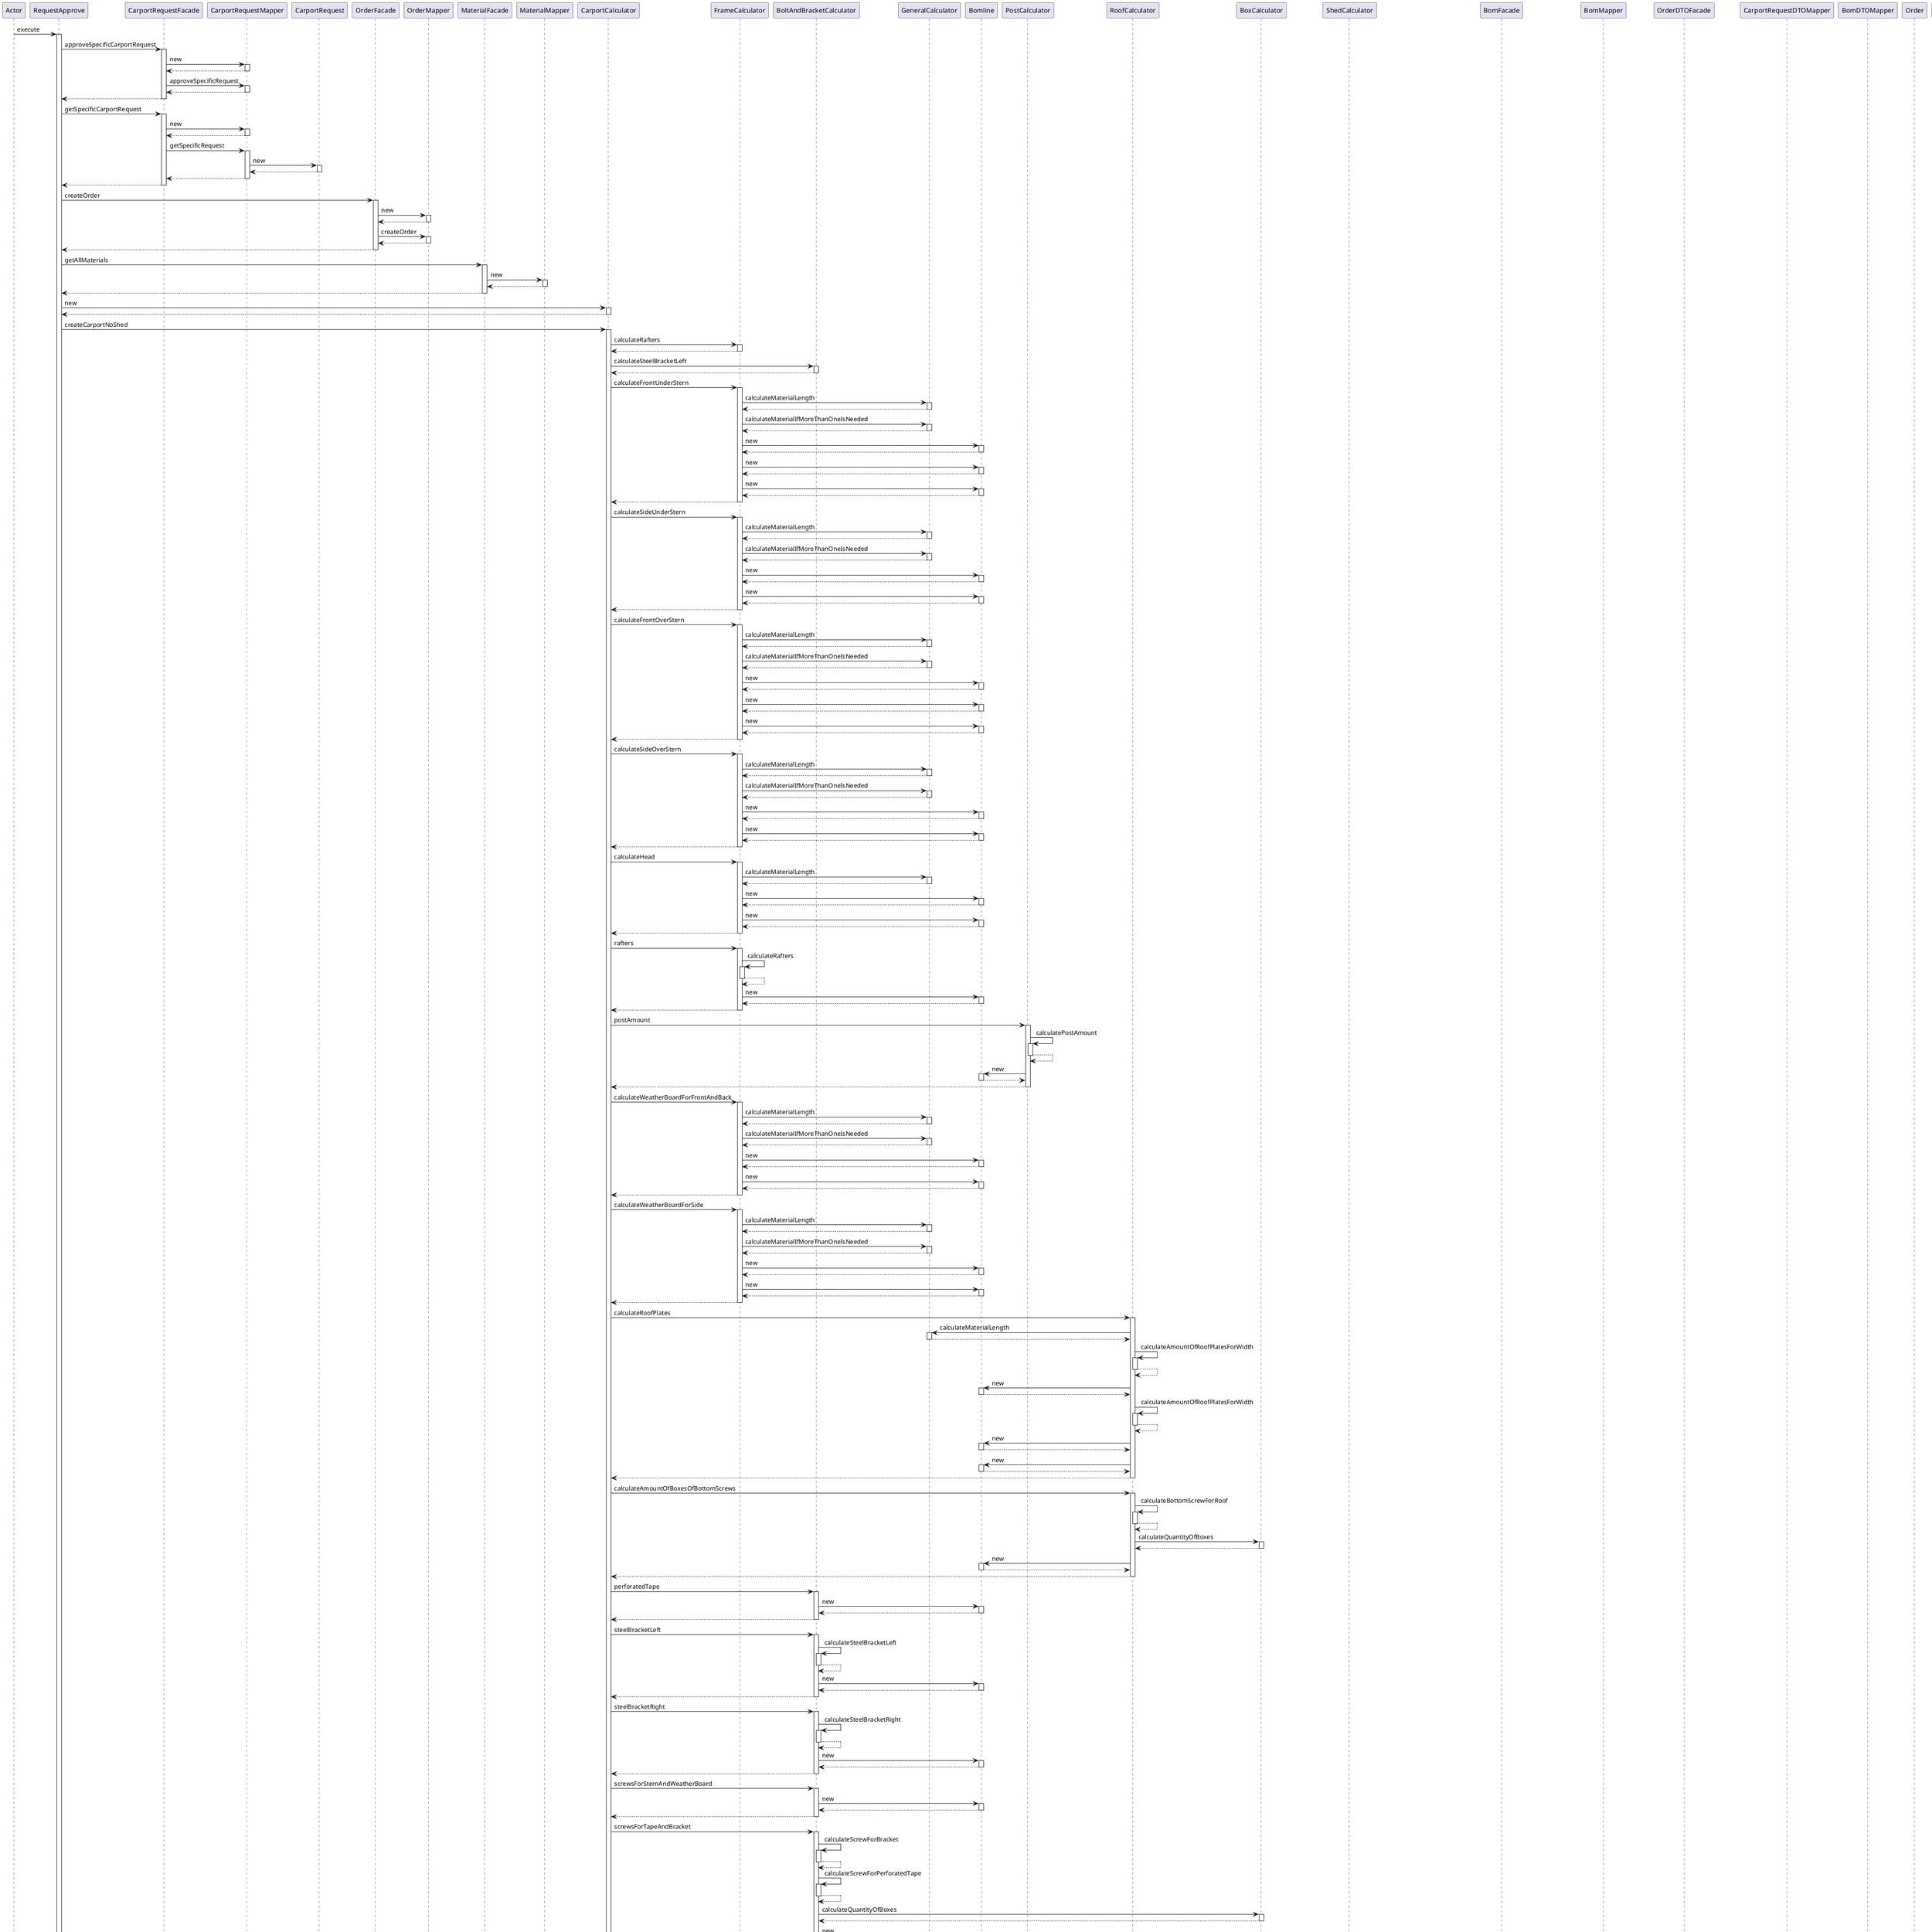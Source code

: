 @startuml
participant Actor
Actor -> RequestApprove : execute
activate RequestApprove
RequestApprove -> CarportRequestFacade : approveSpecificCarportRequest
activate CarportRequestFacade
CarportRequestFacade -> CarportRequestMapper : new
activate CarportRequestMapper
CarportRequestMapper --> CarportRequestFacade
deactivate CarportRequestMapper
CarportRequestFacade -> CarportRequestMapper : approveSpecificRequest
activate CarportRequestMapper
CarportRequestMapper --> CarportRequestFacade
deactivate CarportRequestMapper
CarportRequestFacade --> RequestApprove
deactivate CarportRequestFacade
RequestApprove -> CarportRequestFacade : getSpecificCarportRequest
activate CarportRequestFacade
CarportRequestFacade -> CarportRequestMapper : new
activate CarportRequestMapper
CarportRequestMapper --> CarportRequestFacade
deactivate CarportRequestMapper
CarportRequestFacade -> CarportRequestMapper : getSpecificRequest
activate CarportRequestMapper
CarportRequestMapper -> CarportRequest : new
activate CarportRequest
CarportRequest --> CarportRequestMapper
deactivate CarportRequest
CarportRequestMapper --> CarportRequestFacade
deactivate CarportRequestMapper
CarportRequestFacade --> RequestApprove
deactivate CarportRequestFacade
RequestApprove -> OrderFacade : createOrder
activate OrderFacade
OrderFacade -> OrderMapper : new
activate OrderMapper
OrderMapper --> OrderFacade
deactivate OrderMapper
OrderFacade -> OrderMapper : createOrder
activate OrderMapper
OrderMapper --> OrderFacade
deactivate OrderMapper
OrderFacade --> RequestApprove
deactivate OrderFacade
RequestApprove -> MaterialFacade : getAllMaterials
activate MaterialFacade
MaterialFacade -> MaterialMapper : new
activate MaterialMapper
MaterialMapper --> MaterialFacade
deactivate MaterialMapper
MaterialFacade --> RequestApprove
deactivate MaterialFacade
RequestApprove -> CarportCalculator : new
activate CarportCalculator
CarportCalculator --> RequestApprove
deactivate CarportCalculator
RequestApprove -> CarportCalculator : createCarportNoShed
activate CarportCalculator
CarportCalculator -> FrameCalculator : calculateRafters
activate FrameCalculator
FrameCalculator --> CarportCalculator
deactivate FrameCalculator
CarportCalculator -> BoltAndBracketCalculator : calculateSteelBracketLeft
activate BoltAndBracketCalculator
BoltAndBracketCalculator --> CarportCalculator
deactivate BoltAndBracketCalculator
CarportCalculator -> FrameCalculator : calculateFrontUnderStern
activate FrameCalculator
FrameCalculator -> GeneralCalculator : calculateMaterialLength
activate GeneralCalculator
GeneralCalculator --> FrameCalculator
deactivate GeneralCalculator
FrameCalculator -> GeneralCalculator : calculateMaterialIfMoreThanOneIsNeeded
activate GeneralCalculator
GeneralCalculator --> FrameCalculator
deactivate GeneralCalculator
FrameCalculator -> Bomline : new
activate Bomline
Bomline --> FrameCalculator
deactivate Bomline
FrameCalculator -> Bomline : new
activate Bomline
Bomline --> FrameCalculator
deactivate Bomline
FrameCalculator -> Bomline : new
activate Bomline
Bomline --> FrameCalculator
deactivate Bomline
FrameCalculator --> CarportCalculator
deactivate FrameCalculator
CarportCalculator -> FrameCalculator : calculateSideUnderStern
activate FrameCalculator
FrameCalculator -> GeneralCalculator : calculateMaterialLength
activate GeneralCalculator
GeneralCalculator --> FrameCalculator
deactivate GeneralCalculator
FrameCalculator -> GeneralCalculator : calculateMaterialIfMoreThanOneIsNeeded
activate GeneralCalculator
GeneralCalculator --> FrameCalculator
deactivate GeneralCalculator
FrameCalculator -> Bomline : new
activate Bomline
Bomline --> FrameCalculator
deactivate Bomline
FrameCalculator -> Bomline : new
activate Bomline
Bomline --> FrameCalculator
deactivate Bomline
FrameCalculator --> CarportCalculator
deactivate FrameCalculator
CarportCalculator -> FrameCalculator : calculateFrontOverStern
activate FrameCalculator
FrameCalculator -> GeneralCalculator : calculateMaterialLength
activate GeneralCalculator
GeneralCalculator --> FrameCalculator
deactivate GeneralCalculator
FrameCalculator -> GeneralCalculator : calculateMaterialIfMoreThanOneIsNeeded
activate GeneralCalculator
GeneralCalculator --> FrameCalculator
deactivate GeneralCalculator
FrameCalculator -> Bomline : new
activate Bomline
Bomline --> FrameCalculator
deactivate Bomline
FrameCalculator -> Bomline : new
activate Bomline
Bomline --> FrameCalculator
deactivate Bomline
FrameCalculator -> Bomline : new
activate Bomline
Bomline --> FrameCalculator
deactivate Bomline
FrameCalculator --> CarportCalculator
deactivate FrameCalculator
CarportCalculator -> FrameCalculator : calculateSideOverStern
activate FrameCalculator
FrameCalculator -> GeneralCalculator : calculateMaterialLength
activate GeneralCalculator
GeneralCalculator --> FrameCalculator
deactivate GeneralCalculator
FrameCalculator -> GeneralCalculator : calculateMaterialIfMoreThanOneIsNeeded
activate GeneralCalculator
GeneralCalculator --> FrameCalculator
deactivate GeneralCalculator
FrameCalculator -> Bomline : new
activate Bomline
Bomline --> FrameCalculator
deactivate Bomline
FrameCalculator -> Bomline : new
activate Bomline
Bomline --> FrameCalculator
deactivate Bomline
FrameCalculator --> CarportCalculator
deactivate FrameCalculator
CarportCalculator -> FrameCalculator : calculateHead
activate FrameCalculator
FrameCalculator -> GeneralCalculator : calculateMaterialLength
activate GeneralCalculator
GeneralCalculator --> FrameCalculator
deactivate GeneralCalculator
FrameCalculator -> Bomline : new
activate Bomline
Bomline --> FrameCalculator
deactivate Bomline
FrameCalculator -> Bomline : new
activate Bomline
Bomline --> FrameCalculator
deactivate Bomline
FrameCalculator --> CarportCalculator
deactivate FrameCalculator
CarportCalculator -> FrameCalculator : rafters
activate FrameCalculator
FrameCalculator -> FrameCalculator : calculateRafters
activate FrameCalculator
FrameCalculator --> FrameCalculator
deactivate FrameCalculator
FrameCalculator -> Bomline : new
activate Bomline
Bomline --> FrameCalculator
deactivate Bomline
FrameCalculator --> CarportCalculator
deactivate FrameCalculator
CarportCalculator -> PostCalculator : postAmount
activate PostCalculator
PostCalculator -> PostCalculator : calculatePostAmount
activate PostCalculator
PostCalculator --> PostCalculator
deactivate PostCalculator
PostCalculator -> Bomline : new
activate Bomline
Bomline --> PostCalculator
deactivate Bomline
PostCalculator --> CarportCalculator
deactivate PostCalculator
CarportCalculator -> FrameCalculator : calculateWeatherBoardForFrontAndBack
activate FrameCalculator
FrameCalculator -> GeneralCalculator : calculateMaterialLength
activate GeneralCalculator
GeneralCalculator --> FrameCalculator
deactivate GeneralCalculator
FrameCalculator -> GeneralCalculator : calculateMaterialIfMoreThanOneIsNeeded
activate GeneralCalculator
GeneralCalculator --> FrameCalculator
deactivate GeneralCalculator
FrameCalculator -> Bomline : new
activate Bomline
Bomline --> FrameCalculator
deactivate Bomline
FrameCalculator -> Bomline : new
activate Bomline
Bomline --> FrameCalculator
deactivate Bomline
FrameCalculator --> CarportCalculator
deactivate FrameCalculator
CarportCalculator -> FrameCalculator : calculateWeatherBoardForSide
activate FrameCalculator
FrameCalculator -> GeneralCalculator : calculateMaterialLength
activate GeneralCalculator
GeneralCalculator --> FrameCalculator
deactivate GeneralCalculator
FrameCalculator -> GeneralCalculator : calculateMaterialIfMoreThanOneIsNeeded
activate GeneralCalculator
GeneralCalculator --> FrameCalculator
deactivate GeneralCalculator
FrameCalculator -> Bomline : new
activate Bomline
Bomline --> FrameCalculator
deactivate Bomline
FrameCalculator -> Bomline : new
activate Bomline
Bomline --> FrameCalculator
deactivate Bomline
FrameCalculator --> CarportCalculator
deactivate FrameCalculator
CarportCalculator -> RoofCalculator : calculateRoofPlates
activate RoofCalculator
RoofCalculator -> GeneralCalculator : calculateMaterialLength
activate GeneralCalculator
GeneralCalculator --> RoofCalculator
deactivate GeneralCalculator
RoofCalculator -> RoofCalculator : calculateAmountOfRoofPlatesForWidth
activate RoofCalculator
RoofCalculator --> RoofCalculator
deactivate RoofCalculator
RoofCalculator -> Bomline : new
activate Bomline
Bomline --> RoofCalculator
deactivate Bomline
RoofCalculator -> RoofCalculator : calculateAmountOfRoofPlatesForWidth
activate RoofCalculator
RoofCalculator --> RoofCalculator
deactivate RoofCalculator
RoofCalculator -> Bomline : new
activate Bomline
Bomline --> RoofCalculator
deactivate Bomline
RoofCalculator -> Bomline : new
activate Bomline
Bomline --> RoofCalculator
deactivate Bomline
RoofCalculator --> CarportCalculator
deactivate RoofCalculator
CarportCalculator -> RoofCalculator : calculateAmountOfBoxesOfBottomScrews
activate RoofCalculator
RoofCalculator -> RoofCalculator : calculateBottomScrewForRoof
activate RoofCalculator
RoofCalculator --> RoofCalculator
deactivate RoofCalculator
RoofCalculator -> BoxCalculator : calculateQuantityOfBoxes
activate BoxCalculator
BoxCalculator --> RoofCalculator
deactivate BoxCalculator
RoofCalculator -> Bomline : new
activate Bomline
Bomline --> RoofCalculator
deactivate Bomline
RoofCalculator --> CarportCalculator
deactivate RoofCalculator
CarportCalculator -> BoltAndBracketCalculator : perforatedTape
activate BoltAndBracketCalculator
BoltAndBracketCalculator -> Bomline : new
activate Bomline
Bomline --> BoltAndBracketCalculator
deactivate Bomline
BoltAndBracketCalculator --> CarportCalculator
deactivate BoltAndBracketCalculator
CarportCalculator -> BoltAndBracketCalculator : steelBracketLeft
activate BoltAndBracketCalculator
BoltAndBracketCalculator -> BoltAndBracketCalculator : calculateSteelBracketLeft
activate BoltAndBracketCalculator
BoltAndBracketCalculator --> BoltAndBracketCalculator
deactivate BoltAndBracketCalculator
BoltAndBracketCalculator -> Bomline : new
activate Bomline
Bomline --> BoltAndBracketCalculator
deactivate Bomline
BoltAndBracketCalculator --> CarportCalculator
deactivate BoltAndBracketCalculator
CarportCalculator -> BoltAndBracketCalculator : steelBracketRight
activate BoltAndBracketCalculator
BoltAndBracketCalculator -> BoltAndBracketCalculator : calculateSteelBracketRight
activate BoltAndBracketCalculator
BoltAndBracketCalculator --> BoltAndBracketCalculator
deactivate BoltAndBracketCalculator
BoltAndBracketCalculator -> Bomline : new
activate Bomline
Bomline --> BoltAndBracketCalculator
deactivate Bomline
BoltAndBracketCalculator --> CarportCalculator
deactivate BoltAndBracketCalculator
CarportCalculator -> BoltAndBracketCalculator : screwsForSternAndWeatherBoard
activate BoltAndBracketCalculator
BoltAndBracketCalculator -> Bomline : new
activate Bomline
Bomline --> BoltAndBracketCalculator
deactivate Bomline
BoltAndBracketCalculator --> CarportCalculator
deactivate BoltAndBracketCalculator
CarportCalculator -> BoltAndBracketCalculator : screwsForTapeAndBracket
activate BoltAndBracketCalculator
BoltAndBracketCalculator -> BoltAndBracketCalculator : calculateScrewForBracket
activate BoltAndBracketCalculator
BoltAndBracketCalculator --> BoltAndBracketCalculator
deactivate BoltAndBracketCalculator
BoltAndBracketCalculator -> BoltAndBracketCalculator : calculateScrewForPerforatedTape
activate BoltAndBracketCalculator
BoltAndBracketCalculator --> BoltAndBracketCalculator
deactivate BoltAndBracketCalculator
BoltAndBracketCalculator -> BoxCalculator : calculateQuantityOfBoxes
activate BoxCalculator
BoxCalculator --> BoltAndBracketCalculator
deactivate BoxCalculator
BoltAndBracketCalculator -> Bomline : new
activate Bomline
Bomline --> BoltAndBracketCalculator
deactivate Bomline
BoltAndBracketCalculator --> CarportCalculator
deactivate BoltAndBracketCalculator
CarportCalculator -> PostCalculator : calculatePostAmount
activate PostCalculator
PostCalculator --> CarportCalculator
deactivate PostCalculator
CarportCalculator -> BoltAndBracketCalculator : carriageBolt
activate BoltAndBracketCalculator
BoltAndBracketCalculator -> BoltAndBracketCalculator : calculateCarriageBolt
activate BoltAndBracketCalculator
BoltAndBracketCalculator --> BoltAndBracketCalculator
deactivate BoltAndBracketCalculator
BoltAndBracketCalculator -> Bomline : new
activate Bomline
Bomline --> BoltAndBracketCalculator
deactivate Bomline
BoltAndBracketCalculator --> CarportCalculator
deactivate BoltAndBracketCalculator
CarportCalculator -> PostCalculator : calculatePostAmount
activate PostCalculator
PostCalculator --> CarportCalculator
deactivate PostCalculator
CarportCalculator -> BoltAndBracketCalculator : calculateCarriageBolt
activate BoltAndBracketCalculator
BoltAndBracketCalculator --> CarportCalculator
deactivate BoltAndBracketCalculator
CarportCalculator -> BoltAndBracketCalculator : squareSpacer
activate BoltAndBracketCalculator
BoltAndBracketCalculator -> BoltAndBracketCalculator : calculateSquareSpacer
activate BoltAndBracketCalculator
BoltAndBracketCalculator --> BoltAndBracketCalculator
deactivate BoltAndBracketCalculator
BoltAndBracketCalculator -> Bomline : new
activate Bomline
Bomline --> BoltAndBracketCalculator
deactivate Bomline
BoltAndBracketCalculator --> CarportCalculator
deactivate BoltAndBracketCalculator
CarportCalculator --> RequestApprove
deactivate CarportCalculator
RequestApprove -> CarportCalculator : createCarportWithFullShed
activate CarportCalculator
CarportCalculator -> FrameCalculator : calculateRafters
activate FrameCalculator
FrameCalculator --> CarportCalculator
deactivate FrameCalculator
CarportCalculator -> BoltAndBracketCalculator : calculateSteelBracketLeft
activate BoltAndBracketCalculator
BoltAndBracketCalculator --> CarportCalculator
deactivate BoltAndBracketCalculator
CarportCalculator -> FrameCalculator : calculateFrontUnderStern
activate FrameCalculator
FrameCalculator -> GeneralCalculator : calculateMaterialLength
activate GeneralCalculator
GeneralCalculator --> FrameCalculator
deactivate GeneralCalculator
FrameCalculator -> GeneralCalculator : calculateMaterialIfMoreThanOneIsNeeded
activate GeneralCalculator
GeneralCalculator --> FrameCalculator
deactivate GeneralCalculator
FrameCalculator -> Bomline : new
activate Bomline
Bomline --> FrameCalculator
deactivate Bomline
FrameCalculator -> Bomline : new
activate Bomline
Bomline --> FrameCalculator
deactivate Bomline
FrameCalculator -> Bomline : new
activate Bomline
Bomline --> FrameCalculator
deactivate Bomline
FrameCalculator --> CarportCalculator
deactivate FrameCalculator
CarportCalculator -> FrameCalculator : calculateSideUnderStern
activate FrameCalculator
FrameCalculator -> GeneralCalculator : calculateMaterialLength
activate GeneralCalculator
GeneralCalculator --> FrameCalculator
deactivate GeneralCalculator
FrameCalculator -> GeneralCalculator : calculateMaterialIfMoreThanOneIsNeeded
activate GeneralCalculator
GeneralCalculator --> FrameCalculator
deactivate GeneralCalculator
FrameCalculator -> Bomline : new
activate Bomline
Bomline --> FrameCalculator
deactivate Bomline
FrameCalculator -> Bomline : new
activate Bomline
Bomline --> FrameCalculator
deactivate Bomline
FrameCalculator --> CarportCalculator
deactivate FrameCalculator
CarportCalculator -> FrameCalculator : calculateFrontOverStern
activate FrameCalculator
FrameCalculator -> GeneralCalculator : calculateMaterialLength
activate GeneralCalculator
GeneralCalculator --> FrameCalculator
deactivate GeneralCalculator
FrameCalculator -> GeneralCalculator : calculateMaterialIfMoreThanOneIsNeeded
activate GeneralCalculator
GeneralCalculator --> FrameCalculator
deactivate GeneralCalculator
FrameCalculator -> Bomline : new
activate Bomline
Bomline --> FrameCalculator
deactivate Bomline
FrameCalculator -> Bomline : new
activate Bomline
Bomline --> FrameCalculator
deactivate Bomline
FrameCalculator -> Bomline : new
activate Bomline
Bomline --> FrameCalculator
deactivate Bomline
FrameCalculator --> CarportCalculator
deactivate FrameCalculator
CarportCalculator -> FrameCalculator : calculateSideUnderStern
activate FrameCalculator
FrameCalculator -> GeneralCalculator : calculateMaterialLength
activate GeneralCalculator
GeneralCalculator --> FrameCalculator
deactivate GeneralCalculator
FrameCalculator -> GeneralCalculator : calculateMaterialIfMoreThanOneIsNeeded
activate GeneralCalculator
GeneralCalculator --> FrameCalculator
deactivate GeneralCalculator
FrameCalculator -> Bomline : new
activate Bomline
Bomline --> FrameCalculator
deactivate Bomline
FrameCalculator -> Bomline : new
activate Bomline
Bomline --> FrameCalculator
deactivate Bomline
FrameCalculator --> CarportCalculator
deactivate FrameCalculator
CarportCalculator -> FrameCalculator : calculateNoggingAndBracket
activate FrameCalculator
FrameCalculator -> GeneralCalculator : calculateMaterialLength
activate GeneralCalculator
GeneralCalculator --> FrameCalculator
deactivate GeneralCalculator
FrameCalculator -> GeneralCalculator : calculateMaterialIfMoreThanOneIsNeeded
activate GeneralCalculator
GeneralCalculator --> FrameCalculator
deactivate GeneralCalculator
FrameCalculator -> Bomline : new
activate Bomline
Bomline --> FrameCalculator
deactivate Bomline
FrameCalculator -> Bomline : new
activate Bomline
Bomline --> FrameCalculator
deactivate Bomline
FrameCalculator -> GeneralCalculator : calculateMaterialLength
activate GeneralCalculator
GeneralCalculator --> FrameCalculator
deactivate GeneralCalculator
FrameCalculator -> Bomline : new
activate Bomline
Bomline --> FrameCalculator
deactivate Bomline
FrameCalculator --> CarportCalculator
deactivate FrameCalculator
CarportCalculator -> FrameCalculator : calculateHead
activate FrameCalculator
FrameCalculator -> GeneralCalculator : calculateMaterialLength
activate GeneralCalculator
GeneralCalculator --> FrameCalculator
deactivate GeneralCalculator
FrameCalculator -> Bomline : new
activate Bomline
Bomline --> FrameCalculator
deactivate Bomline
FrameCalculator -> Bomline : new
activate Bomline
Bomline --> FrameCalculator
deactivate Bomline
FrameCalculator --> CarportCalculator
deactivate FrameCalculator
CarportCalculator -> FrameCalculator : rafters
activate FrameCalculator
FrameCalculator -> FrameCalculator : calculateRafters
activate FrameCalculator
FrameCalculator --> FrameCalculator
deactivate FrameCalculator
FrameCalculator -> Bomline : new
activate Bomline
Bomline --> FrameCalculator
deactivate Bomline
FrameCalculator --> CarportCalculator
deactivate FrameCalculator
CarportCalculator -> PostCalculator : postAmountWithShed
activate PostCalculator
PostCalculator -> PostCalculator : calculatePostAmountWithShed
activate PostCalculator
PostCalculator --> PostCalculator
deactivate PostCalculator
PostCalculator -> Bomline : new
activate Bomline
Bomline --> PostCalculator
deactivate Bomline
PostCalculator --> CarportCalculator
deactivate PostCalculator
CarportCalculator -> ShedCalculator : shedPlanksAndScrews
activate ShedCalculator
ShedCalculator -> ShedCalculator : calculateShed2on1
activate ShedCalculator
ShedCalculator -> ShedCalculator : calculateShedPlanksNeededForSide
activate ShedCalculator
ShedCalculator --> ShedCalculator
deactivate ShedCalculator
ShedCalculator -> ShedCalculator : calculateShedPlanksNeededForFrontAndBack
activate ShedCalculator
ShedCalculator --> ShedCalculator
deactivate ShedCalculator
ShedCalculator --> ShedCalculator
deactivate ShedCalculator
ShedCalculator -> ShedCalculator : calculateShortScrewsForShed
activate ShedCalculator
ShedCalculator --> ShedCalculator
deactivate ShedCalculator
ShedCalculator -> ShedCalculator : calculateLongScrewsForShed
activate ShedCalculator
ShedCalculator --> ShedCalculator
deactivate ShedCalculator
ShedCalculator -> BoxCalculator : calculateQuantityOfBoxes
activate BoxCalculator
BoxCalculator --> ShedCalculator
deactivate BoxCalculator
ShedCalculator -> BoxCalculator : calculateQuantityOfBoxes
activate BoxCalculator
BoxCalculator --> ShedCalculator
deactivate BoxCalculator
ShedCalculator -> Bomline : new
activate Bomline
Bomline --> ShedCalculator
deactivate Bomline
ShedCalculator -> Bomline : new
activate Bomline
Bomline --> ShedCalculator
deactivate Bomline
ShedCalculator -> Bomline : new
activate Bomline
Bomline --> ShedCalculator
deactivate Bomline
ShedCalculator --> CarportCalculator
deactivate ShedCalculator
CarportCalculator -> FrameCalculator : calculateWeatherBoardForFrontAndBack
activate FrameCalculator
FrameCalculator -> GeneralCalculator : calculateMaterialLength
activate GeneralCalculator
GeneralCalculator --> FrameCalculator
deactivate GeneralCalculator
FrameCalculator -> GeneralCalculator : calculateMaterialIfMoreThanOneIsNeeded
activate GeneralCalculator
GeneralCalculator --> FrameCalculator
deactivate GeneralCalculator
FrameCalculator -> Bomline : new
activate Bomline
Bomline --> FrameCalculator
deactivate Bomline
FrameCalculator -> Bomline : new
activate Bomline
Bomline --> FrameCalculator
deactivate Bomline
FrameCalculator --> CarportCalculator
deactivate FrameCalculator
CarportCalculator -> FrameCalculator : calculateWeatherBoardForSide
activate FrameCalculator
FrameCalculator -> GeneralCalculator : calculateMaterialLength
activate GeneralCalculator
GeneralCalculator --> FrameCalculator
deactivate GeneralCalculator
FrameCalculator -> GeneralCalculator : calculateMaterialIfMoreThanOneIsNeeded
activate GeneralCalculator
GeneralCalculator --> FrameCalculator
deactivate GeneralCalculator
FrameCalculator -> Bomline : new
activate Bomline
Bomline --> FrameCalculator
deactivate Bomline
FrameCalculator -> Bomline : new
activate Bomline
Bomline --> FrameCalculator
deactivate Bomline
FrameCalculator --> CarportCalculator
deactivate FrameCalculator
CarportCalculator -> RoofCalculator : calculateRoofPlates
activate RoofCalculator
RoofCalculator -> GeneralCalculator : calculateMaterialLength
activate GeneralCalculator
GeneralCalculator --> RoofCalculator
deactivate GeneralCalculator
RoofCalculator -> RoofCalculator : calculateAmountOfRoofPlatesForWidth
activate RoofCalculator
RoofCalculator --> RoofCalculator
deactivate RoofCalculator
RoofCalculator -> Bomline : new
activate Bomline
Bomline --> RoofCalculator
deactivate Bomline
RoofCalculator -> RoofCalculator : calculateAmountOfRoofPlatesForWidth
activate RoofCalculator
RoofCalculator --> RoofCalculator
deactivate RoofCalculator
RoofCalculator -> Bomline : new
activate Bomline
Bomline --> RoofCalculator
deactivate Bomline
RoofCalculator -> Bomline : new
activate Bomline
Bomline --> RoofCalculator
deactivate Bomline
RoofCalculator --> CarportCalculator
deactivate RoofCalculator
CarportCalculator -> RoofCalculator : calculateAmountOfBoxesOfBottomScrews
activate RoofCalculator
RoofCalculator -> RoofCalculator : calculateBottomScrewForRoof
activate RoofCalculator
RoofCalculator --> RoofCalculator
deactivate RoofCalculator
RoofCalculator -> BoxCalculator : calculateQuantityOfBoxes
activate BoxCalculator
BoxCalculator --> RoofCalculator
deactivate BoxCalculator
RoofCalculator -> Bomline : new
activate Bomline
Bomline --> RoofCalculator
deactivate Bomline
RoofCalculator --> CarportCalculator
deactivate RoofCalculator
CarportCalculator -> BoltAndBracketCalculator : perforatedTape
activate BoltAndBracketCalculator
BoltAndBracketCalculator -> Bomline : new
activate Bomline
Bomline --> BoltAndBracketCalculator
deactivate Bomline
BoltAndBracketCalculator --> CarportCalculator
deactivate BoltAndBracketCalculator
CarportCalculator -> BoltAndBracketCalculator : steelBracketLeft
activate BoltAndBracketCalculator
BoltAndBracketCalculator -> BoltAndBracketCalculator : calculateSteelBracketLeft
activate BoltAndBracketCalculator
BoltAndBracketCalculator --> BoltAndBracketCalculator
deactivate BoltAndBracketCalculator
BoltAndBracketCalculator -> Bomline : new
activate Bomline
Bomline --> BoltAndBracketCalculator
deactivate Bomline
BoltAndBracketCalculator --> CarportCalculator
deactivate BoltAndBracketCalculator
CarportCalculator -> BoltAndBracketCalculator : steelBracketRight
activate BoltAndBracketCalculator
BoltAndBracketCalculator -> BoltAndBracketCalculator : calculateSteelBracketRight
activate BoltAndBracketCalculator
BoltAndBracketCalculator --> BoltAndBracketCalculator
deactivate BoltAndBracketCalculator
BoltAndBracketCalculator -> Bomline : new
activate Bomline
Bomline --> BoltAndBracketCalculator
deactivate Bomline
BoltAndBracketCalculator --> CarportCalculator
deactivate BoltAndBracketCalculator
CarportCalculator -> BoltAndBracketCalculator : screwsForSternAndWeatherBoard
activate BoltAndBracketCalculator
BoltAndBracketCalculator -> Bomline : new
activate Bomline
Bomline --> BoltAndBracketCalculator
deactivate Bomline
BoltAndBracketCalculator --> CarportCalculator
deactivate BoltAndBracketCalculator
CarportCalculator -> BoltAndBracketCalculator : screwsForTapeAndBracket
activate BoltAndBracketCalculator
BoltAndBracketCalculator -> BoltAndBracketCalculator : calculateScrewForBracket
activate BoltAndBracketCalculator
BoltAndBracketCalculator --> BoltAndBracketCalculator
deactivate BoltAndBracketCalculator
BoltAndBracketCalculator -> BoltAndBracketCalculator : calculateScrewForPerforatedTape
activate BoltAndBracketCalculator
BoltAndBracketCalculator --> BoltAndBracketCalculator
deactivate BoltAndBracketCalculator
BoltAndBracketCalculator -> BoxCalculator : calculateQuantityOfBoxes
activate BoxCalculator
BoxCalculator --> BoltAndBracketCalculator
deactivate BoxCalculator
BoltAndBracketCalculator -> Bomline : new
activate Bomline
Bomline --> BoltAndBracketCalculator
deactivate Bomline
BoltAndBracketCalculator --> CarportCalculator
deactivate BoltAndBracketCalculator
CarportCalculator -> PostCalculator : calculatePostAmountWithShed
activate PostCalculator
PostCalculator --> CarportCalculator
deactivate PostCalculator
CarportCalculator -> BoltAndBracketCalculator : carriageBoltWithShed
activate BoltAndBracketCalculator
BoltAndBracketCalculator -> BoltAndBracketCalculator : calculateCarriageBoltWithShed
activate BoltAndBracketCalculator
BoltAndBracketCalculator --> BoltAndBracketCalculator
deactivate BoltAndBracketCalculator
BoltAndBracketCalculator -> Bomline : new
activate Bomline
Bomline --> BoltAndBracketCalculator
deactivate Bomline
BoltAndBracketCalculator --> CarportCalculator
deactivate BoltAndBracketCalculator
CarportCalculator -> PostCalculator : calculatePostAmountWithShed
activate PostCalculator
PostCalculator --> CarportCalculator
deactivate PostCalculator
CarportCalculator -> BoltAndBracketCalculator : calculateCarriageBoltWithShed
activate BoltAndBracketCalculator
BoltAndBracketCalculator --> CarportCalculator
deactivate BoltAndBracketCalculator
CarportCalculator -> BoltAndBracketCalculator : squareSpacer
activate BoltAndBracketCalculator
BoltAndBracketCalculator -> BoltAndBracketCalculator : calculateSquareSpacer
activate BoltAndBracketCalculator
BoltAndBracketCalculator --> BoltAndBracketCalculator
deactivate BoltAndBracketCalculator
BoltAndBracketCalculator -> Bomline : new
activate Bomline
Bomline --> BoltAndBracketCalculator
deactivate Bomline
BoltAndBracketCalculator --> CarportCalculator
deactivate BoltAndBracketCalculator
CarportCalculator -> BoltAndBracketCalculator : addWoodForZPlusHandleAndHingeForDoor
activate BoltAndBracketCalculator
BoltAndBracketCalculator -> Bomline : new
activate Bomline
Bomline --> BoltAndBracketCalculator
deactivate Bomline
BoltAndBracketCalculator -> Bomline : new
activate Bomline
Bomline --> BoltAndBracketCalculator
deactivate Bomline
BoltAndBracketCalculator -> Bomline : new
activate Bomline
Bomline --> BoltAndBracketCalculator
deactivate Bomline
BoltAndBracketCalculator --> CarportCalculator
deactivate BoltAndBracketCalculator
CarportCalculator -> BoltAndBracketCalculator : calculateAngleBracket
activate BoltAndBracketCalculator
BoltAndBracketCalculator -> Bomline : new
activate Bomline
Bomline --> BoltAndBracketCalculator
deactivate Bomline
BoltAndBracketCalculator --> CarportCalculator
deactivate BoltAndBracketCalculator
CarportCalculator --> RequestApprove
deactivate CarportCalculator
RequestApprove -> BomFacade : createCompleteBillOfMaterials
activate BomFacade
BomFacade -> BomMapper : new
activate BomMapper
BomMapper --> BomFacade
deactivate BomMapper
BomFacade -> BomMapper : createCompleteBillOfMaterials
activate BomMapper
BomMapper -> BomMapper : createBom
activate BomMapper
BomMapper --> BomMapper
deactivate BomMapper
BomMapper -> BomMapper : createBomline
activate BomMapper
BomMapper --> BomMapper
deactivate BomMapper
BomMapper --> BomFacade
deactivate BomMapper
BomFacade --> RequestApprove
deactivate BomFacade
RequestApprove -> OrderDTOFacade : getOrderWithAllInfo
activate OrderDTOFacade
OrderDTOFacade -> OrderMapper : new
activate OrderMapper
OrderMapper --> OrderDTOFacade
deactivate OrderMapper
OrderDTOFacade -> CarportRequestDTOMapper : new
activate CarportRequestDTOMapper
CarportRequestDTOMapper --> OrderDTOFacade
deactivate CarportRequestDTOMapper
OrderDTOFacade -> BomMapper : new
activate BomMapper
BomMapper --> OrderDTOFacade
deactivate BomMapper
OrderDTOFacade -> BomDTOMapper : new
activate BomDTOMapper
BomDTOMapper --> OrderDTOFacade
deactivate BomDTOMapper
OrderDTOFacade -> OrderMapper : getSpecificOrder
activate OrderMapper
OrderMapper -> Order : new
activate Order
Order --> OrderMapper
deactivate Order
OrderMapper --> OrderDTOFacade
deactivate OrderMapper
OrderDTOFacade -> CarportRequestDTOMapper : getSpecificCarportRequestDTO
activate CarportRequestDTOMapper
CarportRequestDTOMapper -> CarportRequestDTO : new
activate CarportRequestDTO
CarportRequestDTO --> CarportRequestDTOMapper
deactivate CarportRequestDTO
CarportRequestDTOMapper --> OrderDTOFacade
deactivate CarportRequestDTOMapper
OrderDTOFacade -> BomMapper : getBomIdFromOrderId
activate BomMapper
BomMapper --> OrderDTOFacade
deactivate BomMapper
OrderDTOFacade -> BomDTOMapper : getBomlineWithInfo
activate BomDTOMapper
BomDTOMapper -> BomDTO : new
activate BomDTO
BomDTO --> BomDTOMapper
deactivate BomDTO
BomDTOMapper --> OrderDTOFacade
deactivate BomDTOMapper
OrderDTOFacade -> OrderDTO : new
activate OrderDTO
OrderDTO --> OrderDTOFacade
deactivate OrderDTO
OrderDTOFacade --> RequestApprove
deactivate OrderDTOFacade
return
@enduml